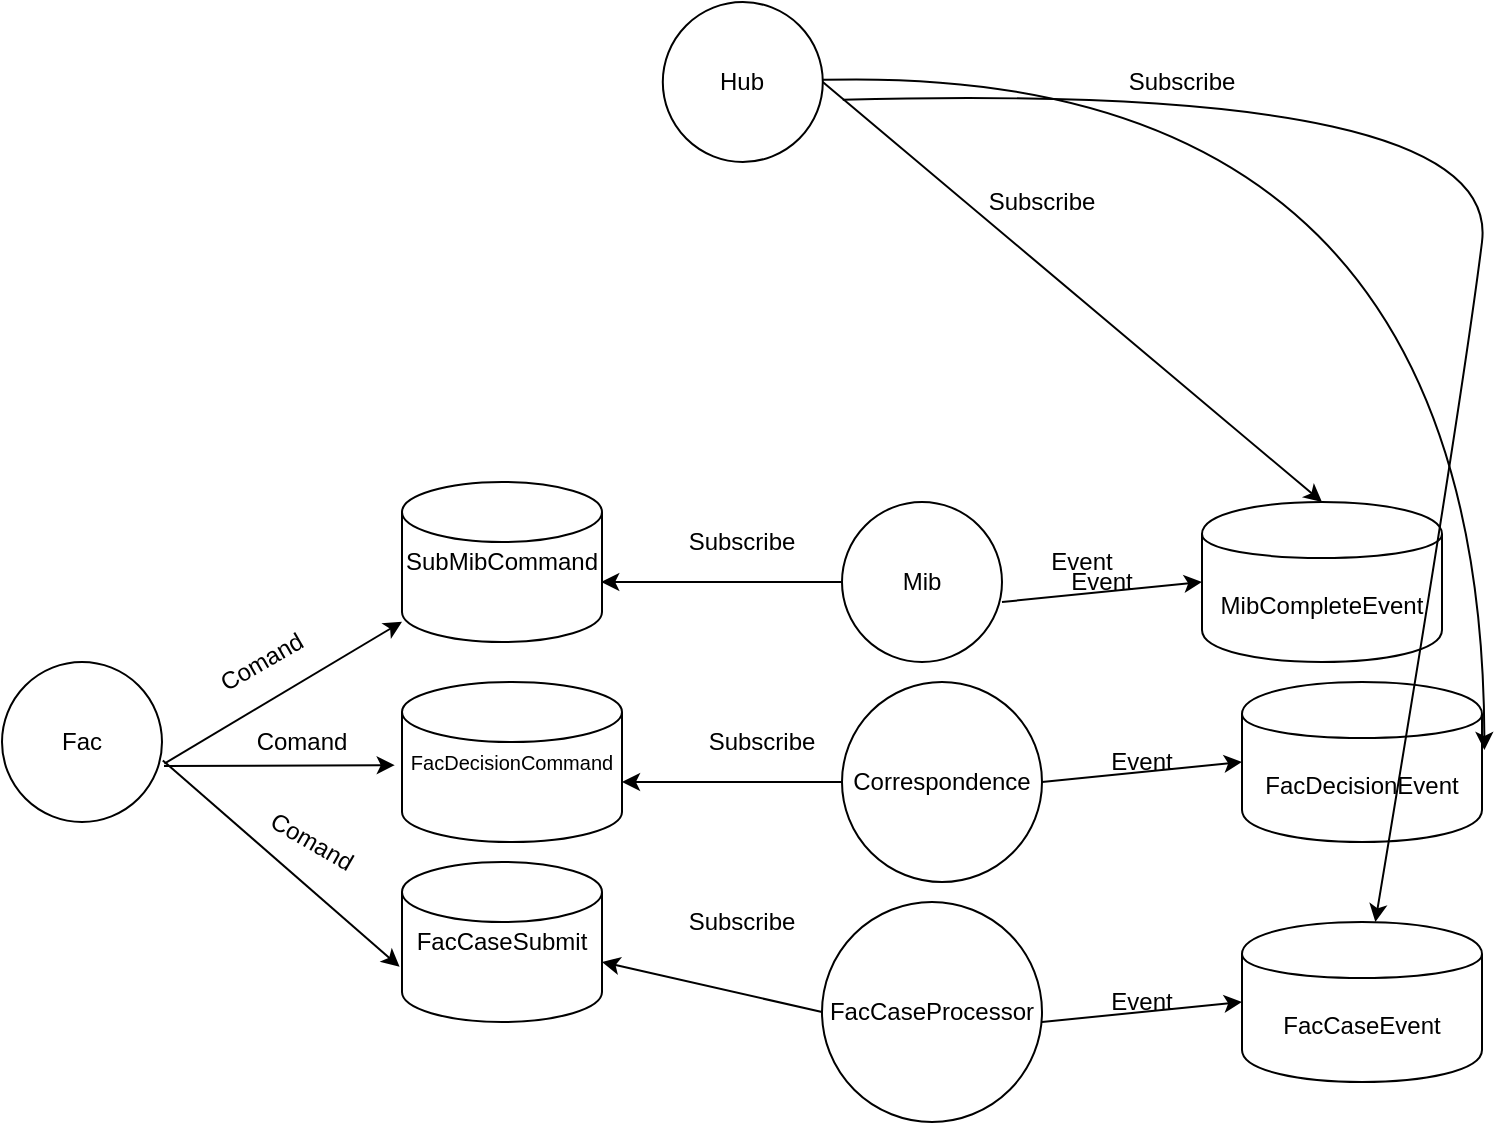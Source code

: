 <mxfile version="13.6.5">
    <diagram id="zOExnr27sMriez7aHx05" name="Page-1">
        <mxGraphModel dx="1212" dy="703" grid="1" gridSize="10" guides="1" tooltips="1" connect="1" arrows="1" fold="1" page="1" pageScale="1" pageWidth="850" pageHeight="1100" math="0" shadow="0">
            <root>
                <mxCell id="0"/>
                <mxCell id="1" parent="0"/>
                <mxCell id="2" value="Fac" style="ellipse;whiteSpace=wrap;html=1;aspect=fixed;" parent="1" vertex="1">
                    <mxGeometry x="30" y="420" width="80" height="80" as="geometry"/>
                </mxCell>
                <mxCell id="4" value="" style="endArrow=classic;html=1;exitX=1.015;exitY=0.635;exitDx=0;exitDy=0;exitPerimeter=0;" parent="1" source="2" target="5" edge="1">
                    <mxGeometry width="50" height="50" relative="1" as="geometry">
                        <mxPoint x="360" y="580" as="sourcePoint"/>
                        <mxPoint x="210" y="370" as="targetPoint"/>
                    </mxGeometry>
                </mxCell>
                <mxCell id="5" value="SubMibCommand" style="shape=cylinder2;whiteSpace=wrap;html=1;boundedLbl=1;backgroundOutline=1;size=15;" parent="1" vertex="1">
                    <mxGeometry x="230" y="330" width="100" height="80" as="geometry"/>
                </mxCell>
                <mxCell id="6" value="&lt;font style=&quot;font-size: 10px&quot;&gt;FacDecisionCommand&lt;/font&gt;" style="shape=cylinder2;whiteSpace=wrap;html=1;boundedLbl=1;backgroundOutline=1;size=15;" parent="1" vertex="1">
                    <mxGeometry x="230" y="430" width="110" height="80" as="geometry"/>
                </mxCell>
                <mxCell id="7" value="FacCaseSubmit" style="shape=cylinder2;whiteSpace=wrap;html=1;boundedLbl=1;backgroundOutline=1;size=15;" parent="1" vertex="1">
                    <mxGeometry x="230" y="520" width="100" height="80" as="geometry"/>
                </mxCell>
                <mxCell id="8" value="" style="endArrow=classic;html=1;entryX=-0.033;entryY=0.52;entryDx=0;entryDy=0;entryPerimeter=0;" parent="1" target="6" edge="1">
                    <mxGeometry width="50" height="50" relative="1" as="geometry">
                        <mxPoint x="111" y="472" as="sourcePoint"/>
                        <mxPoint x="240" y="380.237" as="targetPoint"/>
                    </mxGeometry>
                </mxCell>
                <mxCell id="9" value="" style="endArrow=classic;html=1;entryX=-0.012;entryY=0.655;entryDx=0;entryDy=0;entryPerimeter=0;exitX=1.005;exitY=0.615;exitDx=0;exitDy=0;exitPerimeter=0;" parent="1" source="2" target="7" edge="1">
                    <mxGeometry width="50" height="50" relative="1" as="geometry">
                        <mxPoint x="110" y="370" as="sourcePoint"/>
                        <mxPoint x="250" y="390.237" as="targetPoint"/>
                    </mxGeometry>
                </mxCell>
                <mxCell id="10" value="Mib" style="ellipse;whiteSpace=wrap;html=1;aspect=fixed;" parent="1" vertex="1">
                    <mxGeometry x="450" y="340" width="80" height="80" as="geometry"/>
                </mxCell>
                <mxCell id="14" value="Correspondence" style="ellipse;whiteSpace=wrap;html=1;aspect=fixed;" parent="1" vertex="1">
                    <mxGeometry x="450" y="430" width="100" height="100" as="geometry"/>
                </mxCell>
                <mxCell id="15" value="FacCaseProcessor" style="ellipse;whiteSpace=wrap;html=1;aspect=fixed;" parent="1" vertex="1">
                    <mxGeometry x="440" y="540" width="110" height="110" as="geometry"/>
                </mxCell>
                <mxCell id="16" value="Comand" style="text;html=1;strokeColor=none;fillColor=none;align=center;verticalAlign=middle;whiteSpace=wrap;rounded=0;rotation=-30;" vertex="1" parent="1">
                    <mxGeometry x="140" y="410" width="40" height="20" as="geometry"/>
                </mxCell>
                <mxCell id="17" value="Comand" style="text;html=1;strokeColor=none;fillColor=none;align=center;verticalAlign=middle;whiteSpace=wrap;rounded=0;" vertex="1" parent="1">
                    <mxGeometry x="160" y="450" width="40" height="20" as="geometry"/>
                </mxCell>
                <mxCell id="18" value="Comand" style="text;html=1;strokeColor=none;fillColor=none;align=center;verticalAlign=middle;whiteSpace=wrap;rounded=0;rotation=30;" vertex="1" parent="1">
                    <mxGeometry x="160" y="500" width="50" height="20" as="geometry"/>
                </mxCell>
                <mxCell id="19" value="" style="endArrow=classic;html=1;entryX=0.996;entryY=0.625;entryDx=0;entryDy=0;entryPerimeter=0;exitX=0;exitY=0.5;exitDx=0;exitDy=0;" edge="1" parent="1" source="10" target="5">
                    <mxGeometry width="50" height="50" relative="1" as="geometry">
                        <mxPoint x="440" y="380" as="sourcePoint"/>
                        <mxPoint x="390" y="340" as="targetPoint"/>
                    </mxGeometry>
                </mxCell>
                <mxCell id="20" value="Subscribe" style="text;html=1;strokeColor=none;fillColor=none;align=center;verticalAlign=middle;whiteSpace=wrap;rounded=0;" vertex="1" parent="1">
                    <mxGeometry x="380" y="350" width="40" height="20" as="geometry"/>
                </mxCell>
                <mxCell id="25" value="" style="endArrow=classic;html=1;entryX=0.996;entryY=0.625;entryDx=0;entryDy=0;entryPerimeter=0;" edge="1" parent="1">
                    <mxGeometry width="50" height="50" relative="1" as="geometry">
                        <mxPoint x="450" y="480" as="sourcePoint"/>
                        <mxPoint x="340.0" y="480" as="targetPoint"/>
                    </mxGeometry>
                </mxCell>
                <mxCell id="26" value="Subscribe" style="text;html=1;strokeColor=none;fillColor=none;align=center;verticalAlign=middle;whiteSpace=wrap;rounded=0;" vertex="1" parent="1">
                    <mxGeometry x="390.4" y="450" width="40" height="20" as="geometry"/>
                </mxCell>
                <mxCell id="27" value="" style="endArrow=classic;html=1;entryX=0.996;entryY=0.625;entryDx=0;entryDy=0;entryPerimeter=0;exitX=0;exitY=0.5;exitDx=0;exitDy=0;" edge="1" parent="1" source="15">
                    <mxGeometry width="50" height="50" relative="1" as="geometry">
                        <mxPoint x="450.4" y="570" as="sourcePoint"/>
                        <mxPoint x="330.0" y="570" as="targetPoint"/>
                    </mxGeometry>
                </mxCell>
                <mxCell id="28" value="Subscribe" style="text;html=1;strokeColor=none;fillColor=none;align=center;verticalAlign=middle;whiteSpace=wrap;rounded=0;" vertex="1" parent="1">
                    <mxGeometry x="380.4" y="540" width="40" height="20" as="geometry"/>
                </mxCell>
                <mxCell id="29" value="MibCompleteEvent" style="shape=cylinder;whiteSpace=wrap;html=1;boundedLbl=1;backgroundOutline=1;" vertex="1" parent="1">
                    <mxGeometry x="630" y="340" width="120" height="80" as="geometry"/>
                </mxCell>
                <mxCell id="33" value="" style="endArrow=classic;html=1;entryX=0;entryY=0.5;entryDx=0;entryDy=0;" edge="1" parent="1" target="29">
                    <mxGeometry width="50" height="50" relative="1" as="geometry">
                        <mxPoint x="530" y="390" as="sourcePoint"/>
                        <mxPoint x="580" y="340" as="targetPoint"/>
                    </mxGeometry>
                </mxCell>
                <mxCell id="34" value="Event" style="text;html=1;strokeColor=none;fillColor=none;align=center;verticalAlign=middle;whiteSpace=wrap;rounded=0;" vertex="1" parent="1">
                    <mxGeometry x="550" y="360" width="40" height="20" as="geometry"/>
                </mxCell>
                <mxCell id="36" value="Event" style="text;html=1;strokeColor=none;fillColor=none;align=center;verticalAlign=middle;whiteSpace=wrap;rounded=0;" vertex="1" parent="1">
                    <mxGeometry x="560" y="370" width="40" height="20" as="geometry"/>
                </mxCell>
                <mxCell id="37" value="FacDecisionEvent" style="shape=cylinder;whiteSpace=wrap;html=1;boundedLbl=1;backgroundOutline=1;" vertex="1" parent="1">
                    <mxGeometry x="650" y="430" width="120" height="80" as="geometry"/>
                </mxCell>
                <mxCell id="38" value="" style="endArrow=classic;html=1;entryX=0;entryY=0.5;entryDx=0;entryDy=0;" edge="1" parent="1" target="37">
                    <mxGeometry width="50" height="50" relative="1" as="geometry">
                        <mxPoint x="550" y="480" as="sourcePoint"/>
                        <mxPoint x="600" y="430" as="targetPoint"/>
                    </mxGeometry>
                </mxCell>
                <mxCell id="39" value="Event" style="text;html=1;strokeColor=none;fillColor=none;align=center;verticalAlign=middle;whiteSpace=wrap;rounded=0;" vertex="1" parent="1">
                    <mxGeometry x="580" y="460" width="40" height="20" as="geometry"/>
                </mxCell>
                <mxCell id="40" value="FacCaseEvent" style="shape=cylinder;whiteSpace=wrap;html=1;boundedLbl=1;backgroundOutline=1;" vertex="1" parent="1">
                    <mxGeometry x="650" y="550" width="120" height="80" as="geometry"/>
                </mxCell>
                <mxCell id="41" value="" style="endArrow=classic;html=1;entryX=0;entryY=0.5;entryDx=0;entryDy=0;" edge="1" parent="1" target="40">
                    <mxGeometry width="50" height="50" relative="1" as="geometry">
                        <mxPoint x="550" y="600" as="sourcePoint"/>
                        <mxPoint x="600" y="550" as="targetPoint"/>
                    </mxGeometry>
                </mxCell>
                <mxCell id="42" value="Event" style="text;html=1;strokeColor=none;fillColor=none;align=center;verticalAlign=middle;whiteSpace=wrap;rounded=0;" vertex="1" parent="1">
                    <mxGeometry x="580" y="580" width="40" height="20" as="geometry"/>
                </mxCell>
                <mxCell id="43" value="Hub" style="ellipse;whiteSpace=wrap;html=1;aspect=fixed;" vertex="1" parent="1">
                    <mxGeometry x="360.4" y="90" width="80" height="80" as="geometry"/>
                </mxCell>
                <mxCell id="44" value="" style="endArrow=classic;html=1;entryX=0.5;entryY=0;entryDx=0;entryDy=0;" edge="1" parent="1" target="29">
                    <mxGeometry width="50" height="50" relative="1" as="geometry">
                        <mxPoint x="440.4" y="130" as="sourcePoint"/>
                        <mxPoint x="490.4" y="80" as="targetPoint"/>
                    </mxGeometry>
                </mxCell>
                <mxCell id="46" value="Subscribe" style="text;html=1;strokeColor=none;fillColor=none;align=center;verticalAlign=middle;whiteSpace=wrap;rounded=0;" vertex="1" parent="1">
                    <mxGeometry x="530" y="180" width="40" height="20" as="geometry"/>
                </mxCell>
                <mxCell id="48" value="" style="endArrow=classic;html=1;entryX=1.01;entryY=0.425;entryDx=0;entryDy=0;entryPerimeter=0;curved=1;" edge="1" parent="1" source="43" target="37">
                    <mxGeometry width="50" height="50" relative="1" as="geometry">
                        <mxPoint x="470.0" y="90" as="sourcePoint"/>
                        <mxPoint x="719.6" y="300" as="targetPoint"/>
                        <Array as="points">
                            <mxPoint x="770" y="120"/>
                        </Array>
                    </mxGeometry>
                </mxCell>
                <mxCell id="49" value="Subscribe" style="text;html=1;strokeColor=none;fillColor=none;align=center;verticalAlign=middle;whiteSpace=wrap;rounded=0;" vertex="1" parent="1">
                    <mxGeometry x="600" y="120" width="40" height="20" as="geometry"/>
                </mxCell>
                <mxCell id="50" value="" style="endArrow=classic;html=1;curved=1;" edge="1" parent="1" target="40">
                    <mxGeometry width="50" height="50" relative="1" as="geometry">
                        <mxPoint x="450.385" y="138.916" as="sourcePoint"/>
                        <mxPoint x="781.2" y="474" as="targetPoint"/>
                        <Array as="points">
                            <mxPoint x="780" y="130"/>
                            <mxPoint x="760" y="290"/>
                        </Array>
                    </mxGeometry>
                </mxCell>
            </root>
        </mxGraphModel>
    </diagram>
</mxfile>